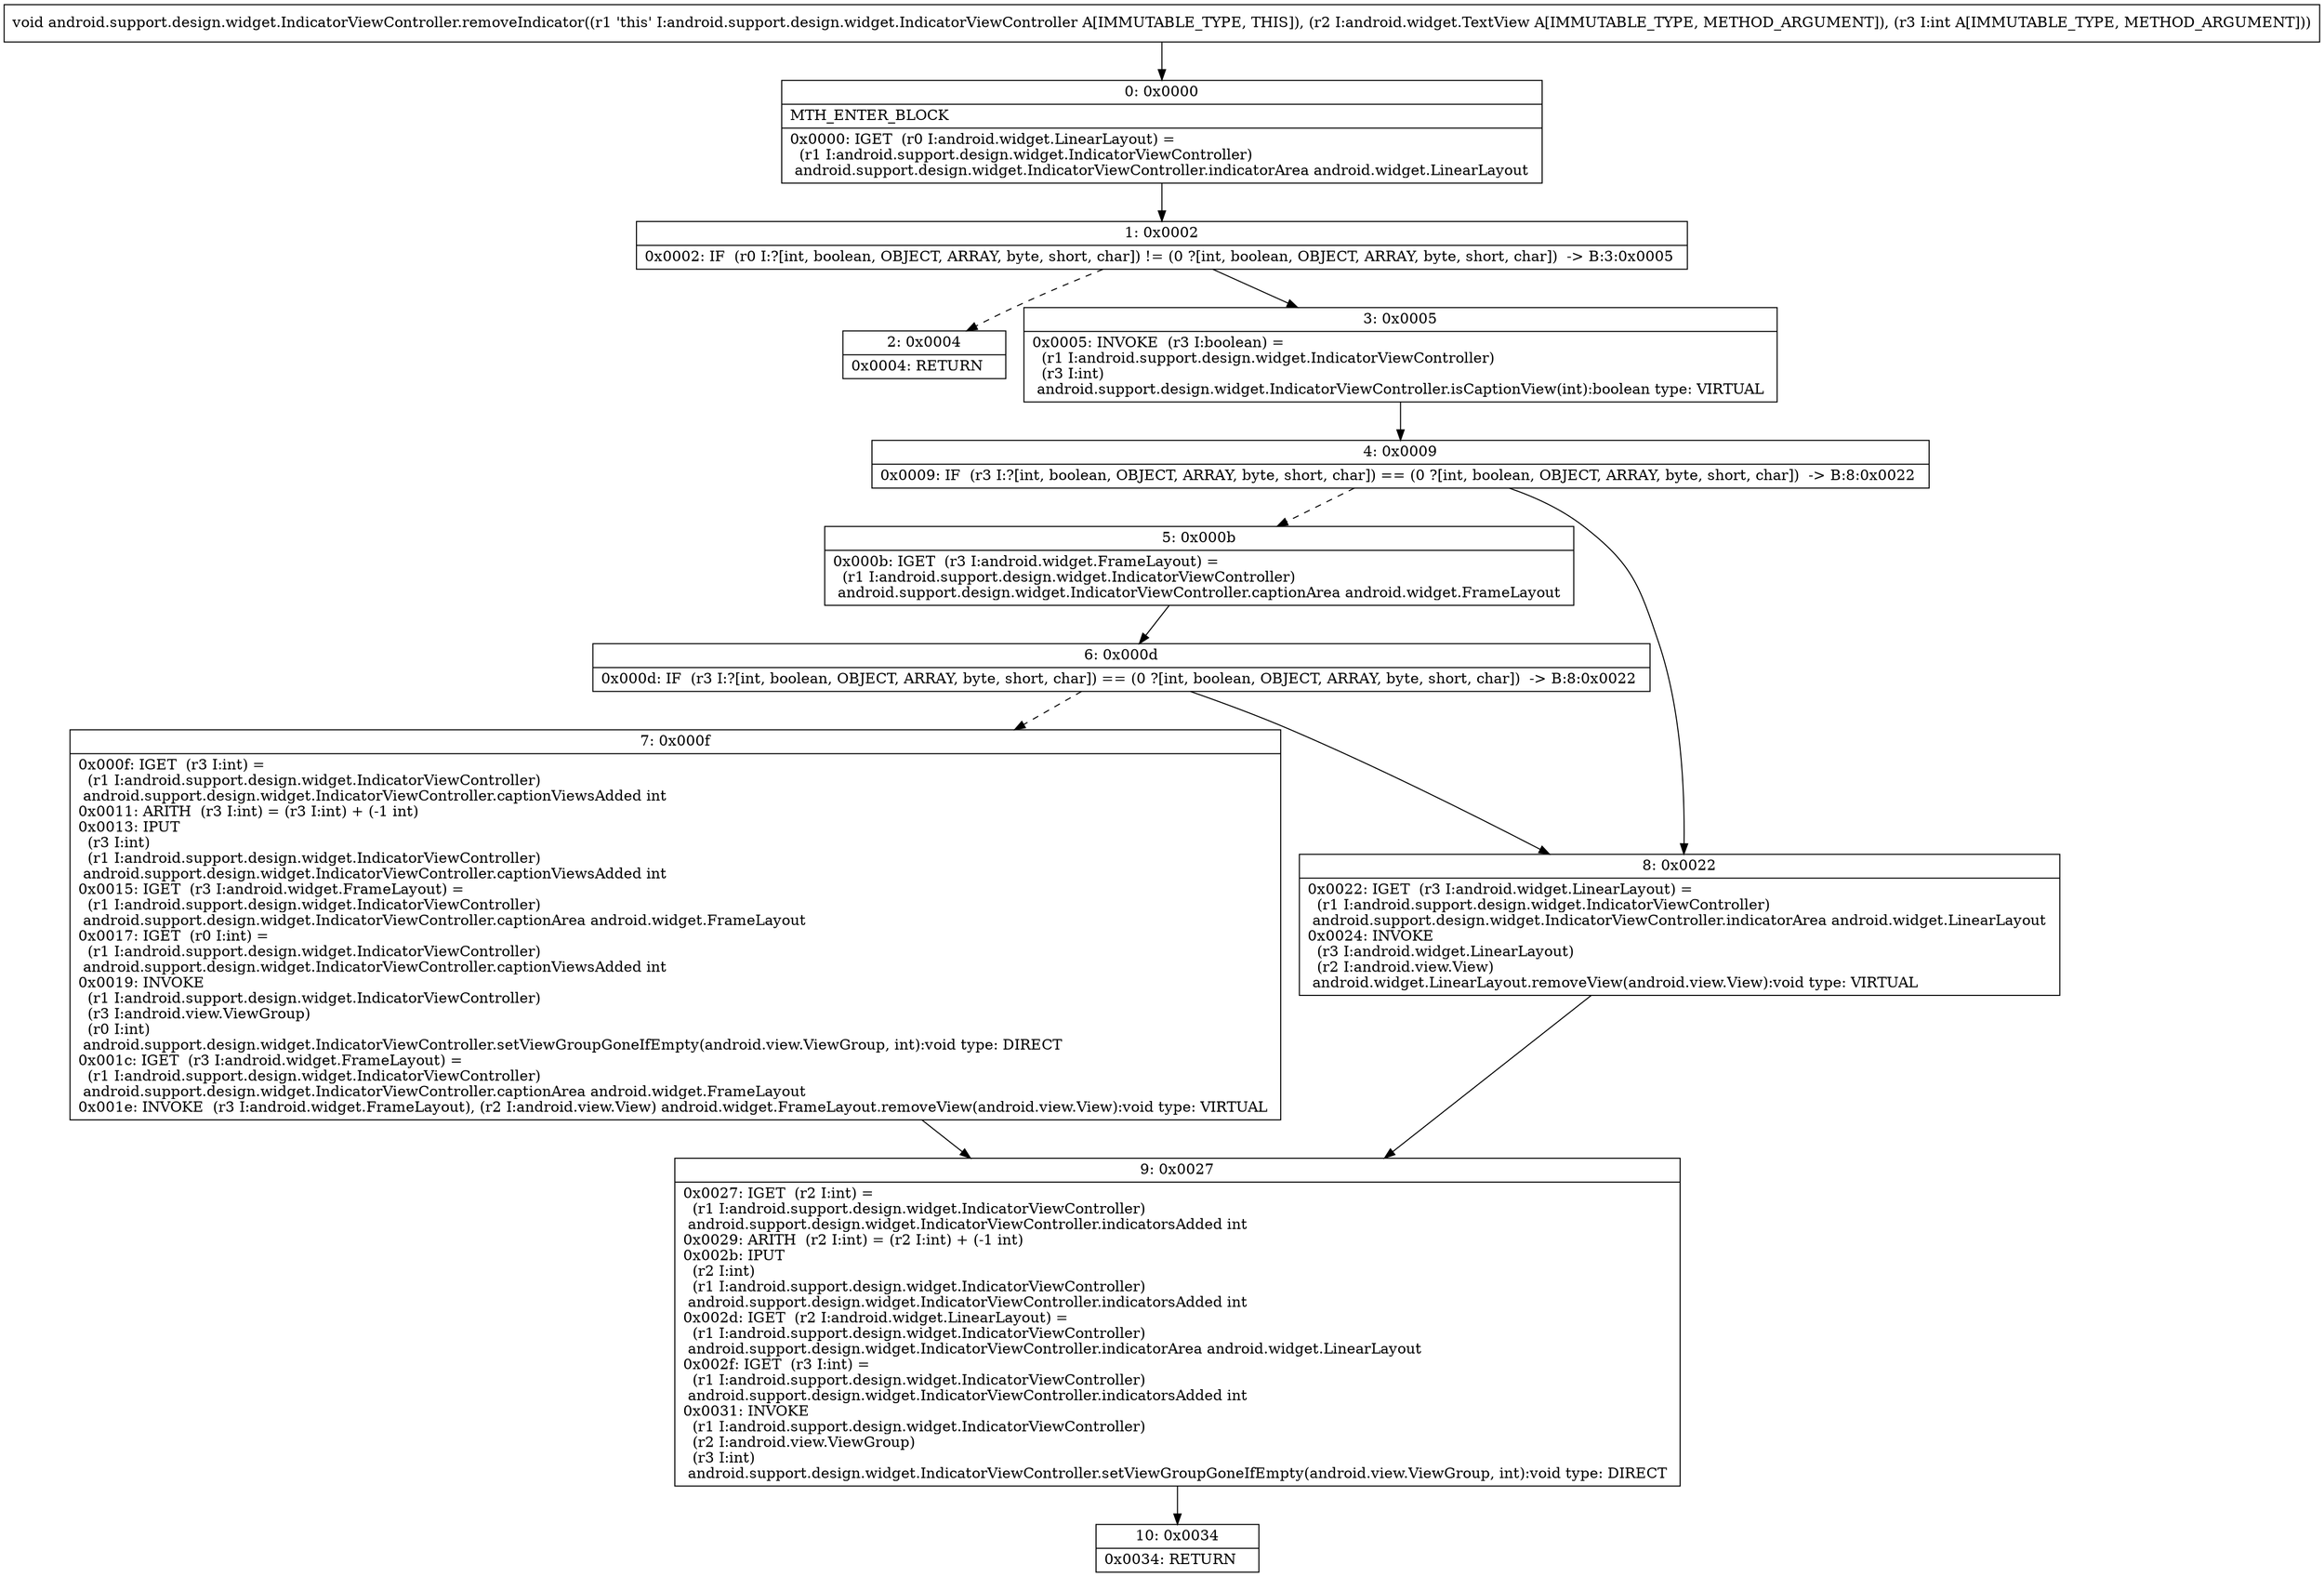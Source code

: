 digraph "CFG forandroid.support.design.widget.IndicatorViewController.removeIndicator(Landroid\/widget\/TextView;I)V" {
Node_0 [shape=record,label="{0\:\ 0x0000|MTH_ENTER_BLOCK\l|0x0000: IGET  (r0 I:android.widget.LinearLayout) = \l  (r1 I:android.support.design.widget.IndicatorViewController)\l android.support.design.widget.IndicatorViewController.indicatorArea android.widget.LinearLayout \l}"];
Node_1 [shape=record,label="{1\:\ 0x0002|0x0002: IF  (r0 I:?[int, boolean, OBJECT, ARRAY, byte, short, char]) != (0 ?[int, boolean, OBJECT, ARRAY, byte, short, char])  \-\> B:3:0x0005 \l}"];
Node_2 [shape=record,label="{2\:\ 0x0004|0x0004: RETURN   \l}"];
Node_3 [shape=record,label="{3\:\ 0x0005|0x0005: INVOKE  (r3 I:boolean) = \l  (r1 I:android.support.design.widget.IndicatorViewController)\l  (r3 I:int)\l android.support.design.widget.IndicatorViewController.isCaptionView(int):boolean type: VIRTUAL \l}"];
Node_4 [shape=record,label="{4\:\ 0x0009|0x0009: IF  (r3 I:?[int, boolean, OBJECT, ARRAY, byte, short, char]) == (0 ?[int, boolean, OBJECT, ARRAY, byte, short, char])  \-\> B:8:0x0022 \l}"];
Node_5 [shape=record,label="{5\:\ 0x000b|0x000b: IGET  (r3 I:android.widget.FrameLayout) = \l  (r1 I:android.support.design.widget.IndicatorViewController)\l android.support.design.widget.IndicatorViewController.captionArea android.widget.FrameLayout \l}"];
Node_6 [shape=record,label="{6\:\ 0x000d|0x000d: IF  (r3 I:?[int, boolean, OBJECT, ARRAY, byte, short, char]) == (0 ?[int, boolean, OBJECT, ARRAY, byte, short, char])  \-\> B:8:0x0022 \l}"];
Node_7 [shape=record,label="{7\:\ 0x000f|0x000f: IGET  (r3 I:int) = \l  (r1 I:android.support.design.widget.IndicatorViewController)\l android.support.design.widget.IndicatorViewController.captionViewsAdded int \l0x0011: ARITH  (r3 I:int) = (r3 I:int) + (\-1 int) \l0x0013: IPUT  \l  (r3 I:int)\l  (r1 I:android.support.design.widget.IndicatorViewController)\l android.support.design.widget.IndicatorViewController.captionViewsAdded int \l0x0015: IGET  (r3 I:android.widget.FrameLayout) = \l  (r1 I:android.support.design.widget.IndicatorViewController)\l android.support.design.widget.IndicatorViewController.captionArea android.widget.FrameLayout \l0x0017: IGET  (r0 I:int) = \l  (r1 I:android.support.design.widget.IndicatorViewController)\l android.support.design.widget.IndicatorViewController.captionViewsAdded int \l0x0019: INVOKE  \l  (r1 I:android.support.design.widget.IndicatorViewController)\l  (r3 I:android.view.ViewGroup)\l  (r0 I:int)\l android.support.design.widget.IndicatorViewController.setViewGroupGoneIfEmpty(android.view.ViewGroup, int):void type: DIRECT \l0x001c: IGET  (r3 I:android.widget.FrameLayout) = \l  (r1 I:android.support.design.widget.IndicatorViewController)\l android.support.design.widget.IndicatorViewController.captionArea android.widget.FrameLayout \l0x001e: INVOKE  (r3 I:android.widget.FrameLayout), (r2 I:android.view.View) android.widget.FrameLayout.removeView(android.view.View):void type: VIRTUAL \l}"];
Node_8 [shape=record,label="{8\:\ 0x0022|0x0022: IGET  (r3 I:android.widget.LinearLayout) = \l  (r1 I:android.support.design.widget.IndicatorViewController)\l android.support.design.widget.IndicatorViewController.indicatorArea android.widget.LinearLayout \l0x0024: INVOKE  \l  (r3 I:android.widget.LinearLayout)\l  (r2 I:android.view.View)\l android.widget.LinearLayout.removeView(android.view.View):void type: VIRTUAL \l}"];
Node_9 [shape=record,label="{9\:\ 0x0027|0x0027: IGET  (r2 I:int) = \l  (r1 I:android.support.design.widget.IndicatorViewController)\l android.support.design.widget.IndicatorViewController.indicatorsAdded int \l0x0029: ARITH  (r2 I:int) = (r2 I:int) + (\-1 int) \l0x002b: IPUT  \l  (r2 I:int)\l  (r1 I:android.support.design.widget.IndicatorViewController)\l android.support.design.widget.IndicatorViewController.indicatorsAdded int \l0x002d: IGET  (r2 I:android.widget.LinearLayout) = \l  (r1 I:android.support.design.widget.IndicatorViewController)\l android.support.design.widget.IndicatorViewController.indicatorArea android.widget.LinearLayout \l0x002f: IGET  (r3 I:int) = \l  (r1 I:android.support.design.widget.IndicatorViewController)\l android.support.design.widget.IndicatorViewController.indicatorsAdded int \l0x0031: INVOKE  \l  (r1 I:android.support.design.widget.IndicatorViewController)\l  (r2 I:android.view.ViewGroup)\l  (r3 I:int)\l android.support.design.widget.IndicatorViewController.setViewGroupGoneIfEmpty(android.view.ViewGroup, int):void type: DIRECT \l}"];
Node_10 [shape=record,label="{10\:\ 0x0034|0x0034: RETURN   \l}"];
MethodNode[shape=record,label="{void android.support.design.widget.IndicatorViewController.removeIndicator((r1 'this' I:android.support.design.widget.IndicatorViewController A[IMMUTABLE_TYPE, THIS]), (r2 I:android.widget.TextView A[IMMUTABLE_TYPE, METHOD_ARGUMENT]), (r3 I:int A[IMMUTABLE_TYPE, METHOD_ARGUMENT])) }"];
MethodNode -> Node_0;
Node_0 -> Node_1;
Node_1 -> Node_2[style=dashed];
Node_1 -> Node_3;
Node_3 -> Node_4;
Node_4 -> Node_5[style=dashed];
Node_4 -> Node_8;
Node_5 -> Node_6;
Node_6 -> Node_7[style=dashed];
Node_6 -> Node_8;
Node_7 -> Node_9;
Node_8 -> Node_9;
Node_9 -> Node_10;
}

